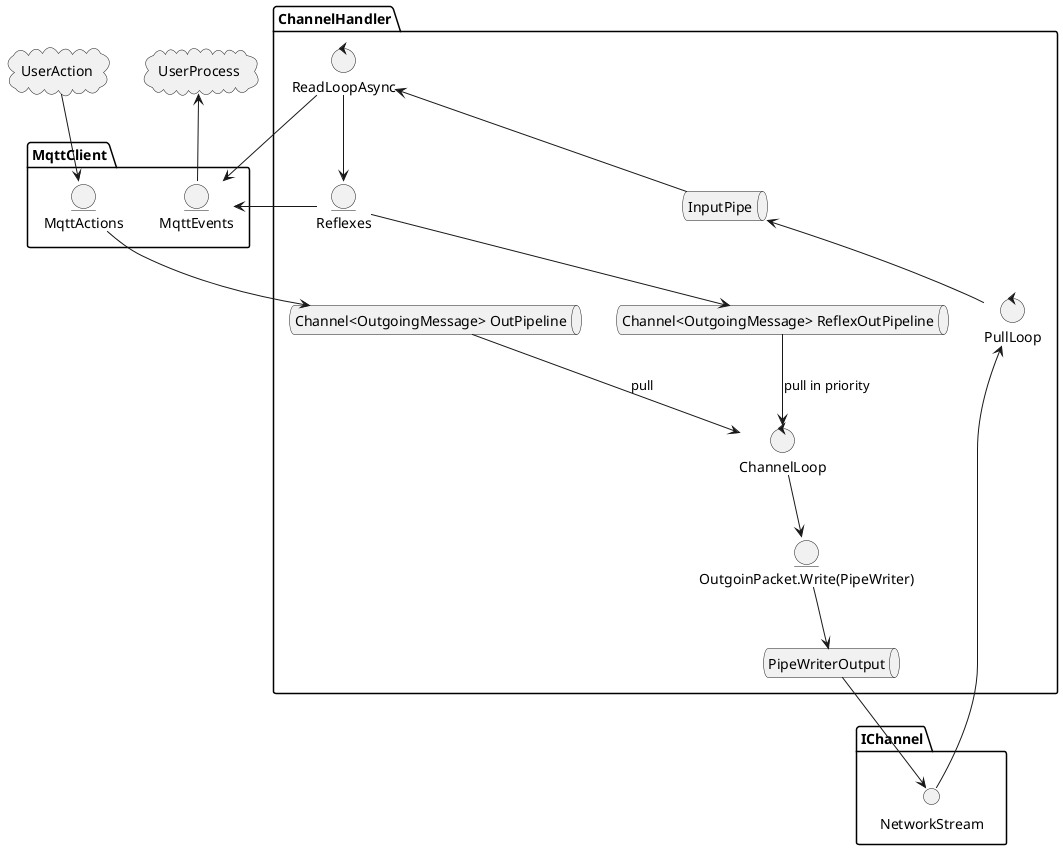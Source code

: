 @startuml
package IChannel {
    interface NetworkStream
}
package ChannelHandler {
    queue PipeWriterOutput
    control PullLoop
    queue InputPipe
    control ReadLoopAsync
    control ChannelLoop
    queue OutPipeline [
        Channel<OutgoingMessage> OutPipeline
    ]

    queue ReflexOutPipeline [
        Channel<OutgoingMessage> ReflexOutPipeline
    ]

    entity OutgoinPacket [
        OutgoinPacket.Write(PipeWriter)
    ]

    entity Reflexes

}

package MqttClient {
    entity MqttEvents
    entity MqttActions
}

MqttActions --> OutPipeline

PipeWriterOutput --> NetworkStream

OutgoinPacket --> PipeWriterOutput
OutPipeline --> ChannelLoop : pull
ReflexOutPipeline --> ChannelLoop : pull in priority
ChannelLoop --> OutgoinPacket


PullLoop <-- NetworkStream
InputPipe <-- PullLoop
ReadLoopAsync <-- InputPipe
Reflexes --> MqttEvents
ReadLoopAsync --> Reflexes
MqttEvents <-- ReadLoopAsync
Reflexes --> ReflexOutPipeline
cloud UserProcess
UserProcess <-- MqttEvents
cloud UserAction
UserAction --> MqttActions
@enduml